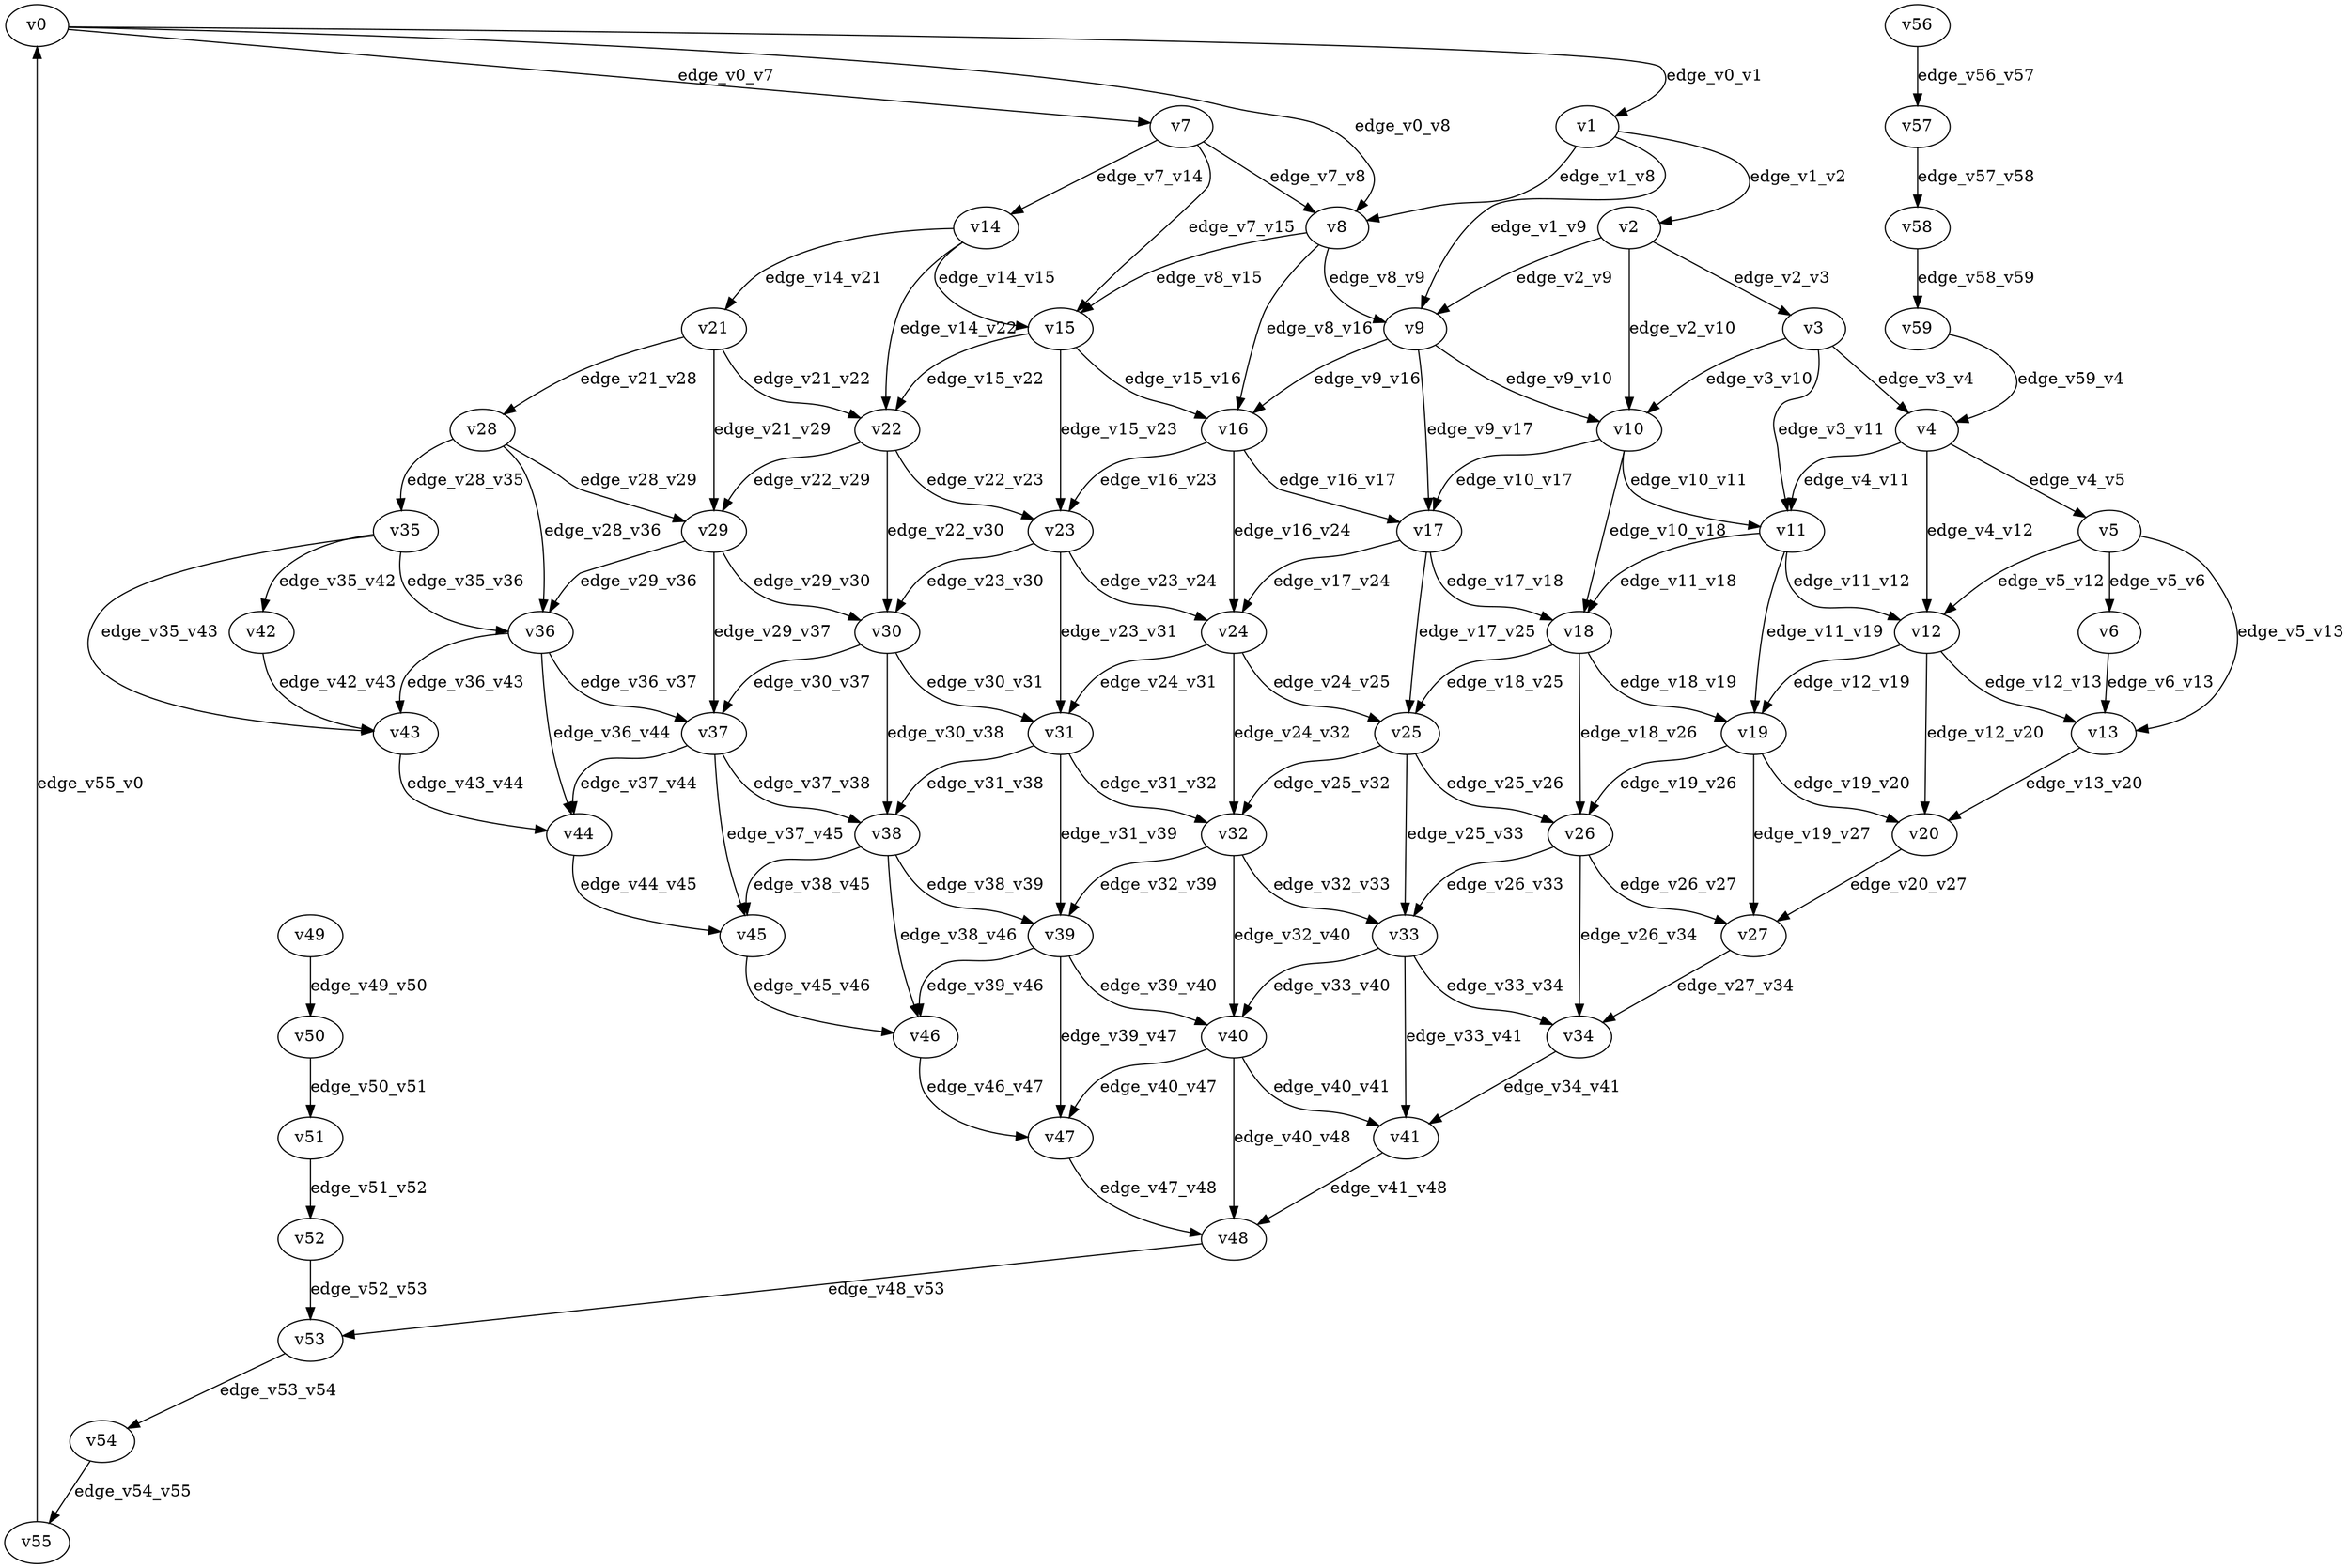 digraph test087 {
    // Discounted game test case
    // Vertex properties: name [player=X]
    // Edge properties: [weight=Y, discount=Z]

    v0 [name="v0", player=1];
    v1 [name="v1", player=0];
    v2 [name="v2", player=1];
    v3 [name="v3", player=0];
    v4 [name="v4", player=1];
    v5 [name="v5", player=0];
    v6 [name="v6", player=0];
    v7 [name="v7", player=1];
    v8 [name="v8", player=0];
    v9 [name="v9", player=1];
    v10 [name="v10", player=0];
    v11 [name="v11", player=0];
    v12 [name="v12", player=0];
    v13 [name="v13", player=0];
    v14 [name="v14", player=1];
    v15 [name="v15", player=0];
    v16 [name="v16", player=1];
    v17 [name="v17", player=1];
    v18 [name="v18", player=1];
    v19 [name="v19", player=1];
    v20 [name="v20", player=0];
    v21 [name="v21", player=0];
    v22 [name="v22", player=1];
    v23 [name="v23", player=1];
    v24 [name="v24", player=1];
    v25 [name="v25", player=1];
    v26 [name="v26", player=1];
    v27 [name="v27", player=1];
    v28 [name="v28", player=0];
    v29 [name="v29", player=0];
    v30 [name="v30", player=1];
    v31 [name="v31", player=0];
    v32 [name="v32", player=0];
    v33 [name="v33", player=1];
    v34 [name="v34", player=1];
    v35 [name="v35", player=1];
    v36 [name="v36", player=1];
    v37 [name="v37", player=0];
    v38 [name="v38", player=0];
    v39 [name="v39", player=1];
    v40 [name="v40", player=0];
    v41 [name="v41", player=1];
    v42 [name="v42", player=1];
    v43 [name="v43", player=1];
    v44 [name="v44", player=0];
    v45 [name="v45", player=1];
    v46 [name="v46", player=1];
    v47 [name="v47", player=0];
    v48 [name="v48", player=0];
    v49 [name="v49", player=1];
    v50 [name="v50", player=1];
    v51 [name="v51", player=1];
    v52 [name="v52", player=1];
    v53 [name="v53", player=1];
    v54 [name="v54", player=1];
    v55 [name="v55", player=0];
    v56 [name="v56", player=0];
    v57 [name="v57", player=1];
    v58 [name="v58", player=1];
    v59 [name="v59", player=1];

    v0 -> v1 [label="edge_v0_v1", weight=-4.64, discount=0.511];
    v0 -> v7 [label="edge_v0_v7", weight=-3.47, discount=0.511];
    v0 -> v8 [label="edge_v0_v8", weight=-2.67, discount=0.511];
    v1 -> v2 [label="edge_v1_v2", weight=-0.68, discount=0.511];
    v1 -> v8 [label="edge_v1_v8", weight=-0.41, discount=0.511];
    v1 -> v9 [label="edge_v1_v9", weight=-4.47, discount=0.511];
    v2 -> v3 [label="edge_v2_v3", weight=-0.16, discount=0.511];
    v2 -> v9 [label="edge_v2_v9", weight=0.05, discount=0.511];
    v2 -> v10 [label="edge_v2_v10", weight=1.62, discount=0.511];
    v3 -> v4 [label="edge_v3_v4", weight=1.17, discount=0.511];
    v3 -> v10 [label="edge_v3_v10", weight=1.14, discount=0.511];
    v3 -> v11 [label="edge_v3_v11", weight=0.71, discount=0.511];
    v4 -> v5 [label="edge_v4_v5", weight=1.26, discount=0.511];
    v4 -> v11 [label="edge_v4_v11", weight=2.34, discount=0.511];
    v4 -> v12 [label="edge_v4_v12", weight=3.74, discount=0.511];
    v5 -> v6 [label="edge_v5_v6", weight=3.23, discount=0.511];
    v5 -> v12 [label="edge_v5_v12", weight=3.31, discount=0.511];
    v5 -> v13 [label="edge_v5_v13", weight=2.09, discount=0.511];
    v6 -> v13 [label="edge_v6_v13", weight=4.46, discount=0.511];
    v7 -> v8 [label="edge_v7_v8", weight=-1.68, discount=0.511];
    v7 -> v14 [label="edge_v7_v14", weight=-0.41, discount=0.511];
    v7 -> v15 [label="edge_v7_v15", weight=-2.59, discount=0.511];
    v8 -> v9 [label="edge_v8_v9", weight=0.01, discount=0.511];
    v8 -> v15 [label="edge_v8_v15", weight=-0.94, discount=0.511];
    v8 -> v16 [label="edge_v8_v16", weight=-3.59, discount=0.511];
    v9 -> v10 [label="edge_v9_v10", weight=1.09, discount=0.511];
    v9 -> v16 [label="edge_v9_v16", weight=1.38, discount=0.511];
    v9 -> v17 [label="edge_v9_v17", weight=-1.45, discount=0.511];
    v10 -> v11 [label="edge_v10_v11", weight=2.63, discount=0.511];
    v10 -> v17 [label="edge_v10_v17", weight=0.77, discount=0.511];
    v10 -> v18 [label="edge_v10_v18", weight=0.75, discount=0.511];
    v11 -> v12 [label="edge_v11_v12", weight=2.72, discount=0.511];
    v11 -> v18 [label="edge_v11_v18", weight=1.96, discount=0.511];
    v11 -> v19 [label="edge_v11_v19", weight=0.82, discount=0.511];
    v12 -> v13 [label="edge_v12_v13", weight=3.95, discount=0.511];
    v12 -> v19 [label="edge_v12_v19", weight=4.76, discount=0.511];
    v12 -> v20 [label="edge_v12_v20", weight=2.42, discount=0.511];
    v13 -> v20 [label="edge_v13_v20", weight=3.17, discount=0.511];
    v14 -> v15 [label="edge_v14_v15", weight=-0.40, discount=0.511];
    v14 -> v21 [label="edge_v14_v21", weight=0.36, discount=0.511];
    v14 -> v22 [label="edge_v14_v22", weight=-2.17, discount=0.511];
    v15 -> v16 [label="edge_v15_v16", weight=1.11, discount=0.511];
    v15 -> v22 [label="edge_v15_v22", weight=0.43, discount=0.511];
    v15 -> v23 [label="edge_v15_v23", weight=2.86, discount=0.511];
    v16 -> v17 [label="edge_v16_v17", weight=-0.99, discount=0.511];
    v16 -> v23 [label="edge_v16_v23", weight=2.16, discount=0.511];
    v16 -> v24 [label="edge_v16_v24", weight=3.67, discount=0.511];
    v17 -> v18 [label="edge_v17_v18", weight=3.41, discount=0.511];
    v17 -> v24 [label="edge_v17_v24", weight=1.63, discount=0.511];
    v17 -> v25 [label="edge_v17_v25", weight=2.67, discount=0.511];
    v18 -> v19 [label="edge_v18_v19", weight=4.65, discount=0.511];
    v18 -> v25 [label="edge_v18_v25", weight=3.92, discount=0.511];
    v18 -> v26 [label="edge_v18_v26", weight=1.32, discount=0.511];
    v19 -> v20 [label="edge_v19_v20", weight=3.72, discount=0.511];
    v19 -> v26 [label="edge_v19_v26", weight=4.95, discount=0.511];
    v19 -> v27 [label="edge_v19_v27", weight=6.17, discount=0.511];
    v20 -> v27 [label="edge_v20_v27", weight=6.58, discount=0.511];
    v21 -> v22 [label="edge_v21_v22", weight=1.90, discount=0.511];
    v21 -> v28 [label="edge_v21_v28", weight=-1.37, discount=0.511];
    v21 -> v29 [label="edge_v21_v29", weight=2.67, discount=0.511];
    v22 -> v23 [label="edge_v22_v23", weight=-0.08, discount=0.511];
    v22 -> v29 [label="edge_v22_v29", weight=1.02, discount=0.511];
    v22 -> v30 [label="edge_v22_v30", weight=3.71, discount=0.511];
    v23 -> v24 [label="edge_v23_v24", weight=0.49, discount=0.511];
    v23 -> v30 [label="edge_v23_v30", weight=1.99, discount=0.511];
    v23 -> v31 [label="edge_v23_v31", weight=4.77, discount=0.511];
    v24 -> v25 [label="edge_v24_v25", weight=3.68, discount=0.511];
    v24 -> v31 [label="edge_v24_v31", weight=3.90, discount=0.511];
    v24 -> v32 [label="edge_v24_v32", weight=2.13, discount=0.511];
    v25 -> v26 [label="edge_v25_v26", weight=4.62, discount=0.511];
    v25 -> v32 [label="edge_v25_v32", weight=3.88, discount=0.511];
    v25 -> v33 [label="edge_v25_v33", weight=1.02, discount=0.511];
    v26 -> v27 [label="edge_v26_v27", weight=4.91, discount=0.511];
    v26 -> v33 [label="edge_v26_v33", weight=4.42, discount=0.511];
    v26 -> v34 [label="edge_v26_v34", weight=3.93, discount=0.511];
    v27 -> v34 [label="edge_v27_v34", weight=6.44, discount=0.511];
    v28 -> v29 [label="edge_v28_v29", weight=1.45, discount=0.511];
    v28 -> v35 [label="edge_v28_v35", weight=1.23, discount=0.511];
    v28 -> v36 [label="edge_v28_v36", weight=-1.63, discount=0.511];
    v29 -> v30 [label="edge_v29_v30", weight=0.06, discount=0.511];
    v29 -> v36 [label="edge_v29_v36", weight=3.40, discount=0.511];
    v29 -> v37 [label="edge_v29_v37", weight=2.34, discount=0.511];
    v30 -> v31 [label="edge_v30_v31", weight=4.97, discount=0.511];
    v30 -> v37 [label="edge_v30_v37", weight=1.29, discount=0.511];
    v30 -> v38 [label="edge_v30_v38", weight=2.70, discount=0.511];
    v31 -> v32 [label="edge_v31_v32", weight=2.12, discount=0.511];
    v31 -> v38 [label="edge_v31_v38", weight=4.11, discount=0.511];
    v31 -> v39 [label="edge_v31_v39", weight=6.11, discount=0.511];
    v32 -> v33 [label="edge_v32_v33", weight=6.96, discount=0.511];
    v32 -> v39 [label="edge_v32_v39", weight=4.83, discount=0.511];
    v32 -> v40 [label="edge_v32_v40", weight=4.35, discount=0.511];
    v33 -> v34 [label="edge_v33_v34", weight=4.67, discount=0.511];
    v33 -> v40 [label="edge_v33_v40", weight=7.36, discount=0.511];
    v33 -> v41 [label="edge_v33_v41", weight=3.16, discount=0.511];
    v34 -> v41 [label="edge_v34_v41", weight=5.25, discount=0.511];
    v35 -> v36 [label="edge_v35_v36", weight=2.48, discount=0.511];
    v35 -> v42 [label="edge_v35_v42", weight=0.37, discount=0.511];
    v35 -> v43 [label="edge_v35_v43", weight=0.38, discount=0.511];
    v36 -> v37 [label="edge_v36_v37", weight=1.25, discount=0.511];
    v36 -> v43 [label="edge_v36_v43", weight=3.51, discount=0.511];
    v36 -> v44 [label="edge_v36_v44", weight=3.68, discount=0.511];
    v37 -> v38 [label="edge_v37_v38", weight=3.91, discount=0.511];
    v37 -> v44 [label="edge_v37_v44", weight=5.86, discount=0.511];
    v37 -> v45 [label="edge_v37_v45", weight=4.58, discount=0.511];
    v38 -> v39 [label="edge_v38_v39", weight=5.17, discount=0.511];
    v38 -> v45 [label="edge_v38_v45", weight=3.82, discount=0.511];
    v38 -> v46 [label="edge_v38_v46", weight=6.27, discount=0.511];
    v39 -> v40 [label="edge_v39_v40", weight=6.92, discount=0.511];
    v39 -> v46 [label="edge_v39_v46", weight=7.98, discount=0.511];
    v39 -> v47 [label="edge_v39_v47", weight=3.32, discount=0.511];
    v40 -> v41 [label="edge_v40_v41", weight=8.91, discount=0.511];
    v40 -> v47 [label="edge_v40_v47", weight=8.85, discount=0.511];
    v40 -> v48 [label="edge_v40_v48", weight=9.02, discount=0.511];
    v41 -> v48 [label="edge_v41_v48", weight=-6.52, discount=0.511];
    v42 -> v43 [label="edge_v42_v43", weight=2.55, discount=0.511];
    v43 -> v44 [label="edge_v43_v44", weight=2.36, discount=0.511];
    v44 -> v45 [label="edge_v44_v45", weight=4.55, discount=0.511];
    v45 -> v46 [label="edge_v45_v46", weight=6.54, discount=0.511];
    v46 -> v47 [label="edge_v46_v47", weight=8.54, discount=0.511];
    v47 -> v48 [label="edge_v47_v48", weight=-8.43, discount=0.511];
    v49 -> v50 [label="edge_v49_v50", weight=4.70, discount=0.511];
    v50 -> v51 [label="edge_v50_v51", weight=3.70, discount=0.511];
    v51 -> v52 [label="edge_v51_v52", weight=4.25, discount=0.511];
    v52 -> v53 [label="edge_v52_v53", weight=6.23, discount=0.511];
    v53 -> v54 [label="edge_v53_v54", weight=-7.18, discount=0.511];
    v54 -> v55 [label="edge_v54_v55", weight=-4.91, discount=0.511];
    v56 -> v57 [label="edge_v56_v57", weight=6.86, discount=0.511];
    v57 -> v58 [label="edge_v57_v58", weight=5.41, discount=0.511];
    v58 -> v59 [label="edge_v58_v59", weight=6.03, discount=0.511];
    v48 -> v53 [label="edge_v48_v53", weight=-3.35, discount=0.511];
    v55 -> v0 [label="edge_v55_v0", weight=3.71, discount=0.511];
    v59 -> v4 [label="edge_v59_v4", weight=-2.84, discount=0.511];
}
